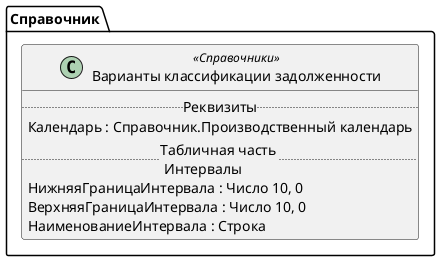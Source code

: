 ﻿@startuml ВариантыКлассификацииЗадолженности
'!include templates.wsd
'..\include templates.wsd
class Справочник.ВариантыКлассификацииЗадолженности as "Варианты классификации задолженности" <<Справочники>>
{
..Реквизиты..
Календарь : Справочник.Производственный календарь
..Табличная часть \n Интервалы..
НижняяГраницаИнтервала : Число 10, 0
ВерхняяГраницаИнтервала : Число 10, 0
НаименованиеИнтервала : Строка
}
@enduml
